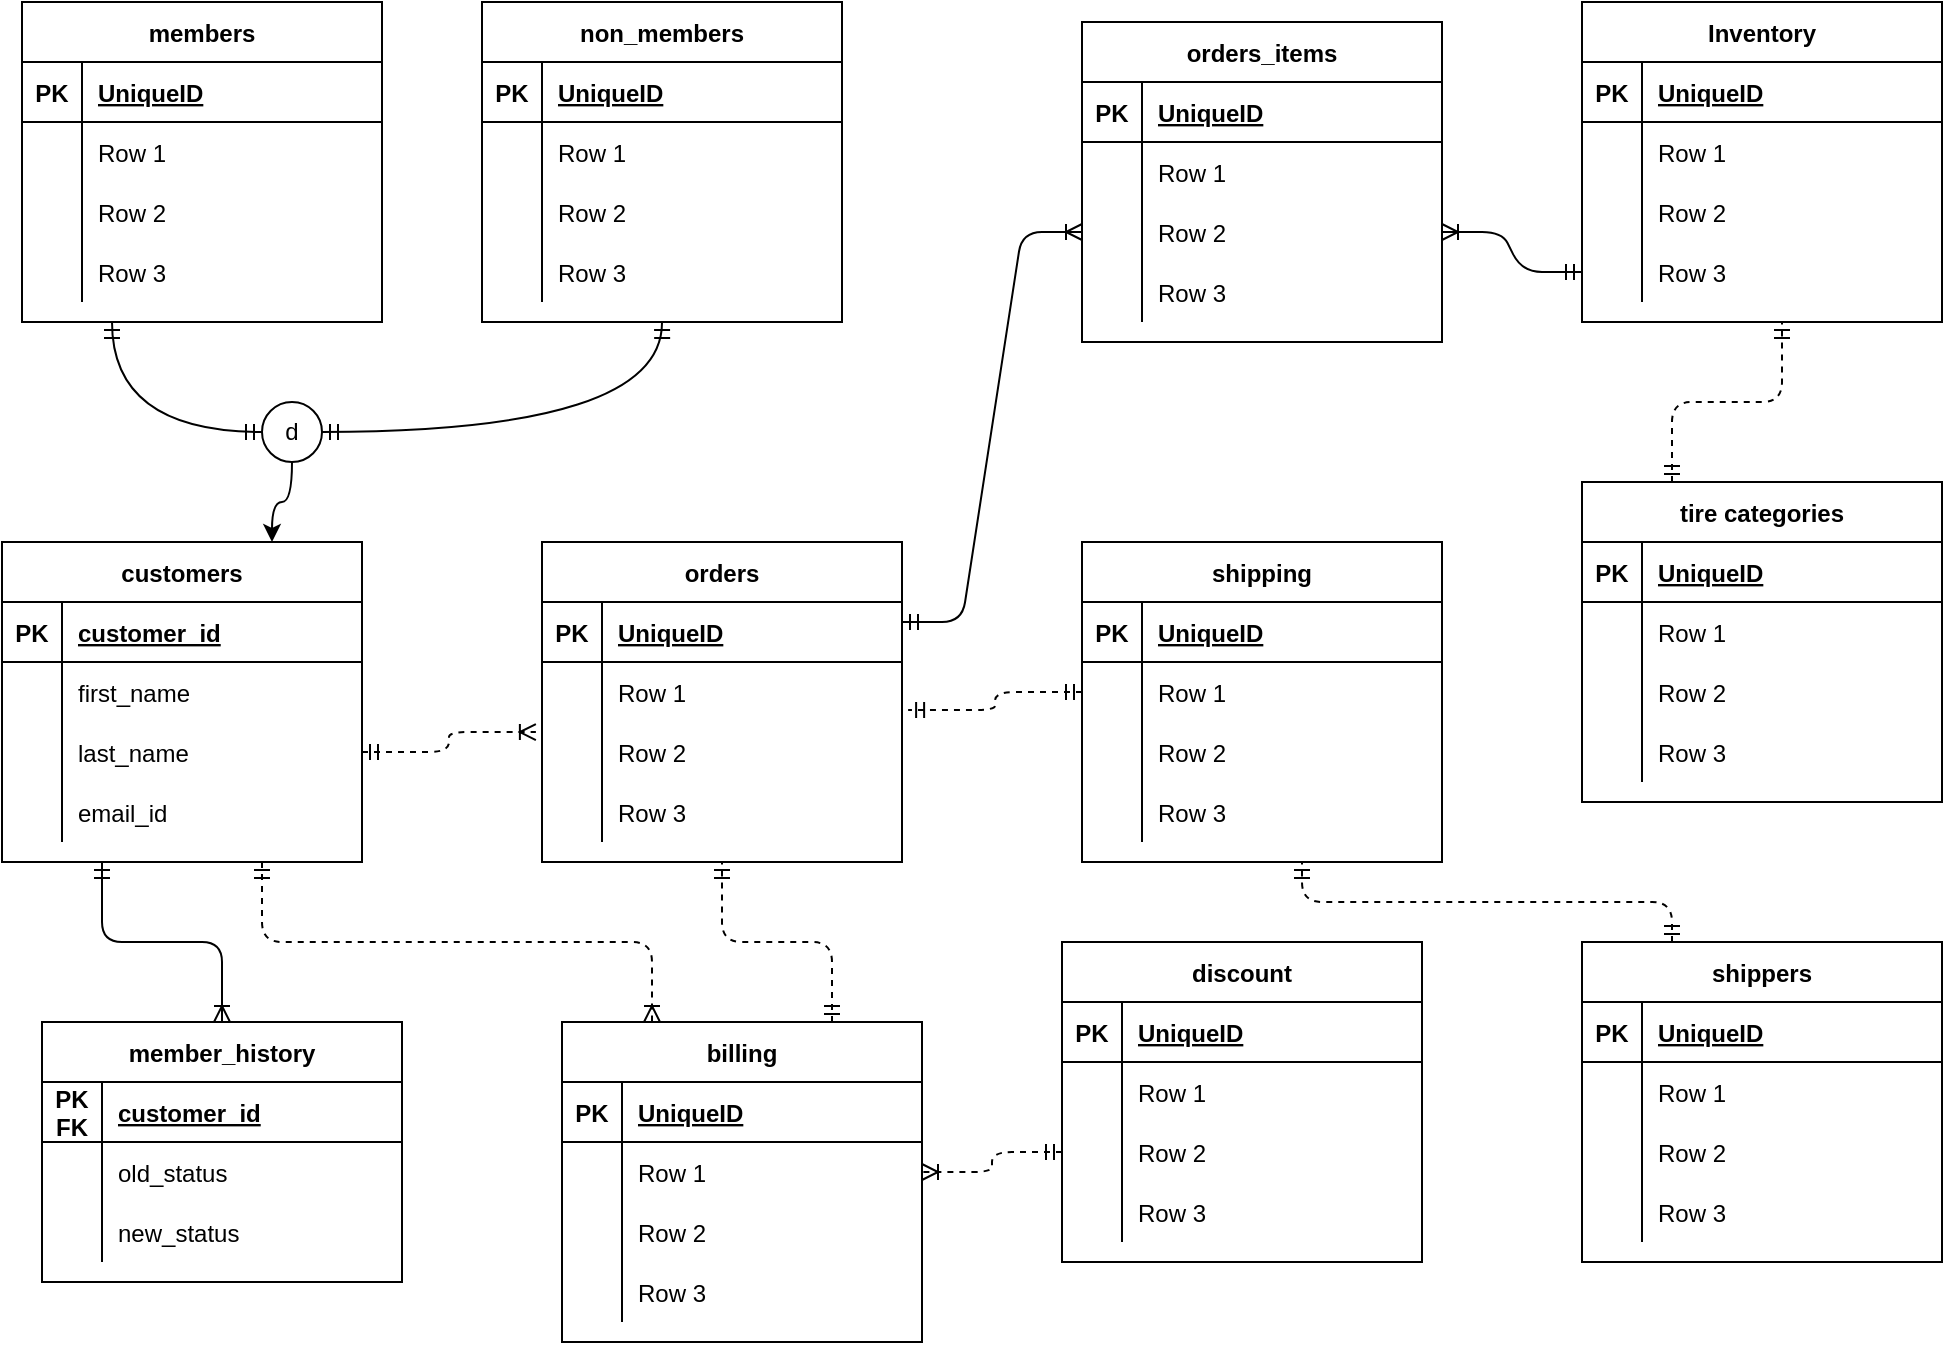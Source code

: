 <mxfile version="14.9.0" type="device"><diagram id="R2lEEEUBdFMjLlhIrx00" name="Page-1"><mxGraphModel dx="2276" dy="769" grid="1" gridSize="10" guides="1" tooltips="1" connect="1" arrows="1" fold="1" page="1" pageScale="1" pageWidth="850" pageHeight="1100" math="0" shadow="0" extFonts="Permanent Marker^https://fonts.googleapis.com/css?family=Permanent+Marker"><root><mxCell id="0"/><mxCell id="1" parent="0"/><mxCell id="iFNMPNQPwEg0frr8OWvY-1" value="customers" style="shape=table;startSize=30;container=1;collapsible=1;childLayout=tableLayout;fixedRows=1;rowLines=0;fontStyle=1;align=center;resizeLast=1;" parent="1" vertex="1"><mxGeometry x="-150" y="280" width="180" height="160" as="geometry"/></mxCell><mxCell id="iFNMPNQPwEg0frr8OWvY-2" value="" style="shape=partialRectangle;collapsible=0;dropTarget=0;pointerEvents=0;fillColor=none;top=0;left=0;bottom=1;right=0;points=[[0,0.5],[1,0.5]];portConstraint=eastwest;" parent="iFNMPNQPwEg0frr8OWvY-1" vertex="1"><mxGeometry y="30" width="180" height="30" as="geometry"/></mxCell><mxCell id="iFNMPNQPwEg0frr8OWvY-3" value="PK" style="shape=partialRectangle;connectable=0;fillColor=none;top=0;left=0;bottom=0;right=0;fontStyle=1;overflow=hidden;" parent="iFNMPNQPwEg0frr8OWvY-2" vertex="1"><mxGeometry width="30" height="30" as="geometry"/></mxCell><mxCell id="iFNMPNQPwEg0frr8OWvY-4" value="customer_id" style="shape=partialRectangle;connectable=0;fillColor=none;top=0;left=0;bottom=0;right=0;align=left;spacingLeft=6;fontStyle=5;overflow=hidden;" parent="iFNMPNQPwEg0frr8OWvY-2" vertex="1"><mxGeometry x="30" width="150" height="30" as="geometry"/></mxCell><mxCell id="iFNMPNQPwEg0frr8OWvY-5" value="" style="shape=partialRectangle;collapsible=0;dropTarget=0;pointerEvents=0;fillColor=none;top=0;left=0;bottom=0;right=0;points=[[0,0.5],[1,0.5]];portConstraint=eastwest;" parent="iFNMPNQPwEg0frr8OWvY-1" vertex="1"><mxGeometry y="60" width="180" height="30" as="geometry"/></mxCell><mxCell id="iFNMPNQPwEg0frr8OWvY-6" value="" style="shape=partialRectangle;connectable=0;fillColor=none;top=0;left=0;bottom=0;right=0;editable=1;overflow=hidden;" parent="iFNMPNQPwEg0frr8OWvY-5" vertex="1"><mxGeometry width="30" height="30" as="geometry"/></mxCell><mxCell id="iFNMPNQPwEg0frr8OWvY-7" value="first_name" style="shape=partialRectangle;connectable=0;fillColor=none;top=0;left=0;bottom=0;right=0;align=left;spacingLeft=6;overflow=hidden;" parent="iFNMPNQPwEg0frr8OWvY-5" vertex="1"><mxGeometry x="30" width="150" height="30" as="geometry"/></mxCell><mxCell id="iFNMPNQPwEg0frr8OWvY-8" value="" style="shape=partialRectangle;collapsible=0;dropTarget=0;pointerEvents=0;fillColor=none;top=0;left=0;bottom=0;right=0;points=[[0,0.5],[1,0.5]];portConstraint=eastwest;" parent="iFNMPNQPwEg0frr8OWvY-1" vertex="1"><mxGeometry y="90" width="180" height="30" as="geometry"/></mxCell><mxCell id="iFNMPNQPwEg0frr8OWvY-9" value="" style="shape=partialRectangle;connectable=0;fillColor=none;top=0;left=0;bottom=0;right=0;editable=1;overflow=hidden;" parent="iFNMPNQPwEg0frr8OWvY-8" vertex="1"><mxGeometry width="30" height="30" as="geometry"/></mxCell><mxCell id="iFNMPNQPwEg0frr8OWvY-10" value="last_name" style="shape=partialRectangle;connectable=0;fillColor=none;top=0;left=0;bottom=0;right=0;align=left;spacingLeft=6;overflow=hidden;" parent="iFNMPNQPwEg0frr8OWvY-8" vertex="1"><mxGeometry x="30" width="150" height="30" as="geometry"/></mxCell><mxCell id="iFNMPNQPwEg0frr8OWvY-11" value="" style="shape=partialRectangle;collapsible=0;dropTarget=0;pointerEvents=0;fillColor=none;top=0;left=0;bottom=0;right=0;points=[[0,0.5],[1,0.5]];portConstraint=eastwest;" parent="iFNMPNQPwEg0frr8OWvY-1" vertex="1"><mxGeometry y="120" width="180" height="30" as="geometry"/></mxCell><mxCell id="iFNMPNQPwEg0frr8OWvY-12" value="" style="shape=partialRectangle;connectable=0;fillColor=none;top=0;left=0;bottom=0;right=0;editable=1;overflow=hidden;" parent="iFNMPNQPwEg0frr8OWvY-11" vertex="1"><mxGeometry width="30" height="30" as="geometry"/></mxCell><mxCell id="iFNMPNQPwEg0frr8OWvY-13" value="email_id" style="shape=partialRectangle;connectable=0;fillColor=none;top=0;left=0;bottom=0;right=0;align=left;spacingLeft=6;overflow=hidden;" parent="iFNMPNQPwEg0frr8OWvY-11" vertex="1"><mxGeometry x="30" width="150" height="30" as="geometry"/></mxCell><mxCell id="iFNMPNQPwEg0frr8OWvY-14" value="orders" style="shape=table;startSize=30;container=1;collapsible=1;childLayout=tableLayout;fixedRows=1;rowLines=0;fontStyle=1;align=center;resizeLast=1;" parent="1" vertex="1"><mxGeometry x="120" y="280" width="180" height="160" as="geometry"/></mxCell><mxCell id="iFNMPNQPwEg0frr8OWvY-15" value="" style="shape=partialRectangle;collapsible=0;dropTarget=0;pointerEvents=0;fillColor=none;top=0;left=0;bottom=1;right=0;points=[[0,0.5],[1,0.5]];portConstraint=eastwest;" parent="iFNMPNQPwEg0frr8OWvY-14" vertex="1"><mxGeometry y="30" width="180" height="30" as="geometry"/></mxCell><mxCell id="iFNMPNQPwEg0frr8OWvY-16" value="PK" style="shape=partialRectangle;connectable=0;fillColor=none;top=0;left=0;bottom=0;right=0;fontStyle=1;overflow=hidden;" parent="iFNMPNQPwEg0frr8OWvY-15" vertex="1"><mxGeometry width="30" height="30" as="geometry"/></mxCell><mxCell id="iFNMPNQPwEg0frr8OWvY-17" value="UniqueID" style="shape=partialRectangle;connectable=0;fillColor=none;top=0;left=0;bottom=0;right=0;align=left;spacingLeft=6;fontStyle=5;overflow=hidden;" parent="iFNMPNQPwEg0frr8OWvY-15" vertex="1"><mxGeometry x="30" width="150" height="30" as="geometry"/></mxCell><mxCell id="iFNMPNQPwEg0frr8OWvY-18" value="" style="shape=partialRectangle;collapsible=0;dropTarget=0;pointerEvents=0;fillColor=none;top=0;left=0;bottom=0;right=0;points=[[0,0.5],[1,0.5]];portConstraint=eastwest;" parent="iFNMPNQPwEg0frr8OWvY-14" vertex="1"><mxGeometry y="60" width="180" height="30" as="geometry"/></mxCell><mxCell id="iFNMPNQPwEg0frr8OWvY-19" value="" style="shape=partialRectangle;connectable=0;fillColor=none;top=0;left=0;bottom=0;right=0;editable=1;overflow=hidden;" parent="iFNMPNQPwEg0frr8OWvY-18" vertex="1"><mxGeometry width="30" height="30" as="geometry"/></mxCell><mxCell id="iFNMPNQPwEg0frr8OWvY-20" value="Row 1" style="shape=partialRectangle;connectable=0;fillColor=none;top=0;left=0;bottom=0;right=0;align=left;spacingLeft=6;overflow=hidden;" parent="iFNMPNQPwEg0frr8OWvY-18" vertex="1"><mxGeometry x="30" width="150" height="30" as="geometry"/></mxCell><mxCell id="iFNMPNQPwEg0frr8OWvY-21" value="" style="shape=partialRectangle;collapsible=0;dropTarget=0;pointerEvents=0;fillColor=none;top=0;left=0;bottom=0;right=0;points=[[0,0.5],[1,0.5]];portConstraint=eastwest;" parent="iFNMPNQPwEg0frr8OWvY-14" vertex="1"><mxGeometry y="90" width="180" height="30" as="geometry"/></mxCell><mxCell id="iFNMPNQPwEg0frr8OWvY-22" value="" style="shape=partialRectangle;connectable=0;fillColor=none;top=0;left=0;bottom=0;right=0;editable=1;overflow=hidden;" parent="iFNMPNQPwEg0frr8OWvY-21" vertex="1"><mxGeometry width="30" height="30" as="geometry"/></mxCell><mxCell id="iFNMPNQPwEg0frr8OWvY-23" value="Row 2" style="shape=partialRectangle;connectable=0;fillColor=none;top=0;left=0;bottom=0;right=0;align=left;spacingLeft=6;overflow=hidden;" parent="iFNMPNQPwEg0frr8OWvY-21" vertex="1"><mxGeometry x="30" width="150" height="30" as="geometry"/></mxCell><mxCell id="iFNMPNQPwEg0frr8OWvY-24" value="" style="shape=partialRectangle;collapsible=0;dropTarget=0;pointerEvents=0;fillColor=none;top=0;left=0;bottom=0;right=0;points=[[0,0.5],[1,0.5]];portConstraint=eastwest;" parent="iFNMPNQPwEg0frr8OWvY-14" vertex="1"><mxGeometry y="120" width="180" height="30" as="geometry"/></mxCell><mxCell id="iFNMPNQPwEg0frr8OWvY-25" value="" style="shape=partialRectangle;connectable=0;fillColor=none;top=0;left=0;bottom=0;right=0;editable=1;overflow=hidden;" parent="iFNMPNQPwEg0frr8OWvY-24" vertex="1"><mxGeometry width="30" height="30" as="geometry"/></mxCell><mxCell id="iFNMPNQPwEg0frr8OWvY-26" value="Row 3" style="shape=partialRectangle;connectable=0;fillColor=none;top=0;left=0;bottom=0;right=0;align=left;spacingLeft=6;overflow=hidden;" parent="iFNMPNQPwEg0frr8OWvY-24" vertex="1"><mxGeometry x="30" width="150" height="30" as="geometry"/></mxCell><mxCell id="iFNMPNQPwEg0frr8OWvY-27" value="orders_items" style="shape=table;startSize=30;container=1;collapsible=1;childLayout=tableLayout;fixedRows=1;rowLines=0;fontStyle=1;align=center;resizeLast=1;" parent="1" vertex="1"><mxGeometry x="390" y="20" width="180" height="160" as="geometry"/></mxCell><mxCell id="iFNMPNQPwEg0frr8OWvY-28" value="" style="shape=partialRectangle;collapsible=0;dropTarget=0;pointerEvents=0;fillColor=none;top=0;left=0;bottom=1;right=0;points=[[0,0.5],[1,0.5]];portConstraint=eastwest;" parent="iFNMPNQPwEg0frr8OWvY-27" vertex="1"><mxGeometry y="30" width="180" height="30" as="geometry"/></mxCell><mxCell id="iFNMPNQPwEg0frr8OWvY-29" value="PK" style="shape=partialRectangle;connectable=0;fillColor=none;top=0;left=0;bottom=0;right=0;fontStyle=1;overflow=hidden;" parent="iFNMPNQPwEg0frr8OWvY-28" vertex="1"><mxGeometry width="30" height="30" as="geometry"/></mxCell><mxCell id="iFNMPNQPwEg0frr8OWvY-30" value="UniqueID" style="shape=partialRectangle;connectable=0;fillColor=none;top=0;left=0;bottom=0;right=0;align=left;spacingLeft=6;fontStyle=5;overflow=hidden;" parent="iFNMPNQPwEg0frr8OWvY-28" vertex="1"><mxGeometry x="30" width="150" height="30" as="geometry"/></mxCell><mxCell id="iFNMPNQPwEg0frr8OWvY-31" value="" style="shape=partialRectangle;collapsible=0;dropTarget=0;pointerEvents=0;fillColor=none;top=0;left=0;bottom=0;right=0;points=[[0,0.5],[1,0.5]];portConstraint=eastwest;" parent="iFNMPNQPwEg0frr8OWvY-27" vertex="1"><mxGeometry y="60" width="180" height="30" as="geometry"/></mxCell><mxCell id="iFNMPNQPwEg0frr8OWvY-32" value="" style="shape=partialRectangle;connectable=0;fillColor=none;top=0;left=0;bottom=0;right=0;editable=1;overflow=hidden;" parent="iFNMPNQPwEg0frr8OWvY-31" vertex="1"><mxGeometry width="30" height="30" as="geometry"/></mxCell><mxCell id="iFNMPNQPwEg0frr8OWvY-33" value="Row 1" style="shape=partialRectangle;connectable=0;fillColor=none;top=0;left=0;bottom=0;right=0;align=left;spacingLeft=6;overflow=hidden;" parent="iFNMPNQPwEg0frr8OWvY-31" vertex="1"><mxGeometry x="30" width="150" height="30" as="geometry"/></mxCell><mxCell id="iFNMPNQPwEg0frr8OWvY-34" value="" style="shape=partialRectangle;collapsible=0;dropTarget=0;pointerEvents=0;fillColor=none;top=0;left=0;bottom=0;right=0;points=[[0,0.5],[1,0.5]];portConstraint=eastwest;" parent="iFNMPNQPwEg0frr8OWvY-27" vertex="1"><mxGeometry y="90" width="180" height="30" as="geometry"/></mxCell><mxCell id="iFNMPNQPwEg0frr8OWvY-35" value="" style="shape=partialRectangle;connectable=0;fillColor=none;top=0;left=0;bottom=0;right=0;editable=1;overflow=hidden;" parent="iFNMPNQPwEg0frr8OWvY-34" vertex="1"><mxGeometry width="30" height="30" as="geometry"/></mxCell><mxCell id="iFNMPNQPwEg0frr8OWvY-36" value="Row 2" style="shape=partialRectangle;connectable=0;fillColor=none;top=0;left=0;bottom=0;right=0;align=left;spacingLeft=6;overflow=hidden;" parent="iFNMPNQPwEg0frr8OWvY-34" vertex="1"><mxGeometry x="30" width="150" height="30" as="geometry"/></mxCell><mxCell id="iFNMPNQPwEg0frr8OWvY-37" value="" style="shape=partialRectangle;collapsible=0;dropTarget=0;pointerEvents=0;fillColor=none;top=0;left=0;bottom=0;right=0;points=[[0,0.5],[1,0.5]];portConstraint=eastwest;" parent="iFNMPNQPwEg0frr8OWvY-27" vertex="1"><mxGeometry y="120" width="180" height="30" as="geometry"/></mxCell><mxCell id="iFNMPNQPwEg0frr8OWvY-38" value="" style="shape=partialRectangle;connectable=0;fillColor=none;top=0;left=0;bottom=0;right=0;editable=1;overflow=hidden;" parent="iFNMPNQPwEg0frr8OWvY-37" vertex="1"><mxGeometry width="30" height="30" as="geometry"/></mxCell><mxCell id="iFNMPNQPwEg0frr8OWvY-39" value="Row 3" style="shape=partialRectangle;connectable=0;fillColor=none;top=0;left=0;bottom=0;right=0;align=left;spacingLeft=6;overflow=hidden;" parent="iFNMPNQPwEg0frr8OWvY-37" vertex="1"><mxGeometry x="30" width="150" height="30" as="geometry"/></mxCell><mxCell id="iFNMPNQPwEg0frr8OWvY-40" value="members" style="shape=table;startSize=30;container=1;collapsible=1;childLayout=tableLayout;fixedRows=1;rowLines=0;fontStyle=1;align=center;resizeLast=1;" parent="1" vertex="1"><mxGeometry x="-140" y="10" width="180" height="160" as="geometry"/></mxCell><mxCell id="iFNMPNQPwEg0frr8OWvY-41" value="" style="shape=partialRectangle;collapsible=0;dropTarget=0;pointerEvents=0;fillColor=none;top=0;left=0;bottom=1;right=0;points=[[0,0.5],[1,0.5]];portConstraint=eastwest;" parent="iFNMPNQPwEg0frr8OWvY-40" vertex="1"><mxGeometry y="30" width="180" height="30" as="geometry"/></mxCell><mxCell id="iFNMPNQPwEg0frr8OWvY-42" value="PK" style="shape=partialRectangle;connectable=0;fillColor=none;top=0;left=0;bottom=0;right=0;fontStyle=1;overflow=hidden;" parent="iFNMPNQPwEg0frr8OWvY-41" vertex="1"><mxGeometry width="30" height="30" as="geometry"/></mxCell><mxCell id="iFNMPNQPwEg0frr8OWvY-43" value="UniqueID" style="shape=partialRectangle;connectable=0;fillColor=none;top=0;left=0;bottom=0;right=0;align=left;spacingLeft=6;fontStyle=5;overflow=hidden;" parent="iFNMPNQPwEg0frr8OWvY-41" vertex="1"><mxGeometry x="30" width="150" height="30" as="geometry"/></mxCell><mxCell id="iFNMPNQPwEg0frr8OWvY-44" value="" style="shape=partialRectangle;collapsible=0;dropTarget=0;pointerEvents=0;fillColor=none;top=0;left=0;bottom=0;right=0;points=[[0,0.5],[1,0.5]];portConstraint=eastwest;" parent="iFNMPNQPwEg0frr8OWvY-40" vertex="1"><mxGeometry y="60" width="180" height="30" as="geometry"/></mxCell><mxCell id="iFNMPNQPwEg0frr8OWvY-45" value="" style="shape=partialRectangle;connectable=0;fillColor=none;top=0;left=0;bottom=0;right=0;editable=1;overflow=hidden;" parent="iFNMPNQPwEg0frr8OWvY-44" vertex="1"><mxGeometry width="30" height="30" as="geometry"/></mxCell><mxCell id="iFNMPNQPwEg0frr8OWvY-46" value="Row 1" style="shape=partialRectangle;connectable=0;fillColor=none;top=0;left=0;bottom=0;right=0;align=left;spacingLeft=6;overflow=hidden;" parent="iFNMPNQPwEg0frr8OWvY-44" vertex="1"><mxGeometry x="30" width="150" height="30" as="geometry"/></mxCell><mxCell id="iFNMPNQPwEg0frr8OWvY-47" value="" style="shape=partialRectangle;collapsible=0;dropTarget=0;pointerEvents=0;fillColor=none;top=0;left=0;bottom=0;right=0;points=[[0,0.5],[1,0.5]];portConstraint=eastwest;" parent="iFNMPNQPwEg0frr8OWvY-40" vertex="1"><mxGeometry y="90" width="180" height="30" as="geometry"/></mxCell><mxCell id="iFNMPNQPwEg0frr8OWvY-48" value="" style="shape=partialRectangle;connectable=0;fillColor=none;top=0;left=0;bottom=0;right=0;editable=1;overflow=hidden;" parent="iFNMPNQPwEg0frr8OWvY-47" vertex="1"><mxGeometry width="30" height="30" as="geometry"/></mxCell><mxCell id="iFNMPNQPwEg0frr8OWvY-49" value="Row 2" style="shape=partialRectangle;connectable=0;fillColor=none;top=0;left=0;bottom=0;right=0;align=left;spacingLeft=6;overflow=hidden;" parent="iFNMPNQPwEg0frr8OWvY-47" vertex="1"><mxGeometry x="30" width="150" height="30" as="geometry"/></mxCell><mxCell id="iFNMPNQPwEg0frr8OWvY-50" value="" style="shape=partialRectangle;collapsible=0;dropTarget=0;pointerEvents=0;fillColor=none;top=0;left=0;bottom=0;right=0;points=[[0,0.5],[1,0.5]];portConstraint=eastwest;" parent="iFNMPNQPwEg0frr8OWvY-40" vertex="1"><mxGeometry y="120" width="180" height="30" as="geometry"/></mxCell><mxCell id="iFNMPNQPwEg0frr8OWvY-51" value="" style="shape=partialRectangle;connectable=0;fillColor=none;top=0;left=0;bottom=0;right=0;editable=1;overflow=hidden;" parent="iFNMPNQPwEg0frr8OWvY-50" vertex="1"><mxGeometry width="30" height="30" as="geometry"/></mxCell><mxCell id="iFNMPNQPwEg0frr8OWvY-52" value="Row 3" style="shape=partialRectangle;connectable=0;fillColor=none;top=0;left=0;bottom=0;right=0;align=left;spacingLeft=6;overflow=hidden;" parent="iFNMPNQPwEg0frr8OWvY-50" vertex="1"><mxGeometry x="30" width="150" height="30" as="geometry"/></mxCell><mxCell id="iFNMPNQPwEg0frr8OWvY-53" value="non_members" style="shape=table;startSize=30;container=1;collapsible=1;childLayout=tableLayout;fixedRows=1;rowLines=0;fontStyle=1;align=center;resizeLast=1;" parent="1" vertex="1"><mxGeometry x="90" y="10" width="180" height="160" as="geometry"/></mxCell><mxCell id="iFNMPNQPwEg0frr8OWvY-54" value="" style="shape=partialRectangle;collapsible=0;dropTarget=0;pointerEvents=0;fillColor=none;top=0;left=0;bottom=1;right=0;points=[[0,0.5],[1,0.5]];portConstraint=eastwest;" parent="iFNMPNQPwEg0frr8OWvY-53" vertex="1"><mxGeometry y="30" width="180" height="30" as="geometry"/></mxCell><mxCell id="iFNMPNQPwEg0frr8OWvY-55" value="PK" style="shape=partialRectangle;connectable=0;fillColor=none;top=0;left=0;bottom=0;right=0;fontStyle=1;overflow=hidden;" parent="iFNMPNQPwEg0frr8OWvY-54" vertex="1"><mxGeometry width="30" height="30" as="geometry"/></mxCell><mxCell id="iFNMPNQPwEg0frr8OWvY-56" value="UniqueID" style="shape=partialRectangle;connectable=0;fillColor=none;top=0;left=0;bottom=0;right=0;align=left;spacingLeft=6;fontStyle=5;overflow=hidden;" parent="iFNMPNQPwEg0frr8OWvY-54" vertex="1"><mxGeometry x="30" width="150" height="30" as="geometry"/></mxCell><mxCell id="iFNMPNQPwEg0frr8OWvY-57" value="" style="shape=partialRectangle;collapsible=0;dropTarget=0;pointerEvents=0;fillColor=none;top=0;left=0;bottom=0;right=0;points=[[0,0.5],[1,0.5]];portConstraint=eastwest;" parent="iFNMPNQPwEg0frr8OWvY-53" vertex="1"><mxGeometry y="60" width="180" height="30" as="geometry"/></mxCell><mxCell id="iFNMPNQPwEg0frr8OWvY-58" value="" style="shape=partialRectangle;connectable=0;fillColor=none;top=0;left=0;bottom=0;right=0;editable=1;overflow=hidden;" parent="iFNMPNQPwEg0frr8OWvY-57" vertex="1"><mxGeometry width="30" height="30" as="geometry"/></mxCell><mxCell id="iFNMPNQPwEg0frr8OWvY-59" value="Row 1" style="shape=partialRectangle;connectable=0;fillColor=none;top=0;left=0;bottom=0;right=0;align=left;spacingLeft=6;overflow=hidden;" parent="iFNMPNQPwEg0frr8OWvY-57" vertex="1"><mxGeometry x="30" width="150" height="30" as="geometry"/></mxCell><mxCell id="iFNMPNQPwEg0frr8OWvY-60" value="" style="shape=partialRectangle;collapsible=0;dropTarget=0;pointerEvents=0;fillColor=none;top=0;left=0;bottom=0;right=0;points=[[0,0.5],[1,0.5]];portConstraint=eastwest;" parent="iFNMPNQPwEg0frr8OWvY-53" vertex="1"><mxGeometry y="90" width="180" height="30" as="geometry"/></mxCell><mxCell id="iFNMPNQPwEg0frr8OWvY-61" value="" style="shape=partialRectangle;connectable=0;fillColor=none;top=0;left=0;bottom=0;right=0;editable=1;overflow=hidden;" parent="iFNMPNQPwEg0frr8OWvY-60" vertex="1"><mxGeometry width="30" height="30" as="geometry"/></mxCell><mxCell id="iFNMPNQPwEg0frr8OWvY-62" value="Row 2" style="shape=partialRectangle;connectable=0;fillColor=none;top=0;left=0;bottom=0;right=0;align=left;spacingLeft=6;overflow=hidden;" parent="iFNMPNQPwEg0frr8OWvY-60" vertex="1"><mxGeometry x="30" width="150" height="30" as="geometry"/></mxCell><mxCell id="iFNMPNQPwEg0frr8OWvY-63" value="" style="shape=partialRectangle;collapsible=0;dropTarget=0;pointerEvents=0;fillColor=none;top=0;left=0;bottom=0;right=0;points=[[0,0.5],[1,0.5]];portConstraint=eastwest;" parent="iFNMPNQPwEg0frr8OWvY-53" vertex="1"><mxGeometry y="120" width="180" height="30" as="geometry"/></mxCell><mxCell id="iFNMPNQPwEg0frr8OWvY-64" value="" style="shape=partialRectangle;connectable=0;fillColor=none;top=0;left=0;bottom=0;right=0;editable=1;overflow=hidden;" parent="iFNMPNQPwEg0frr8OWvY-63" vertex="1"><mxGeometry width="30" height="30" as="geometry"/></mxCell><mxCell id="iFNMPNQPwEg0frr8OWvY-65" value="Row 3" style="shape=partialRectangle;connectable=0;fillColor=none;top=0;left=0;bottom=0;right=0;align=left;spacingLeft=6;overflow=hidden;" parent="iFNMPNQPwEg0frr8OWvY-63" vertex="1"><mxGeometry x="30" width="150" height="30" as="geometry"/></mxCell><mxCell id="iFNMPNQPwEg0frr8OWvY-66" value="Inventory" style="shape=table;startSize=30;container=1;collapsible=1;childLayout=tableLayout;fixedRows=1;rowLines=0;fontStyle=1;align=center;resizeLast=1;" parent="1" vertex="1"><mxGeometry x="640" y="10" width="180" height="160" as="geometry"/></mxCell><mxCell id="iFNMPNQPwEg0frr8OWvY-67" value="" style="shape=partialRectangle;collapsible=0;dropTarget=0;pointerEvents=0;fillColor=none;top=0;left=0;bottom=1;right=0;points=[[0,0.5],[1,0.5]];portConstraint=eastwest;" parent="iFNMPNQPwEg0frr8OWvY-66" vertex="1"><mxGeometry y="30" width="180" height="30" as="geometry"/></mxCell><mxCell id="iFNMPNQPwEg0frr8OWvY-68" value="PK" style="shape=partialRectangle;connectable=0;fillColor=none;top=0;left=0;bottom=0;right=0;fontStyle=1;overflow=hidden;" parent="iFNMPNQPwEg0frr8OWvY-67" vertex="1"><mxGeometry width="30" height="30" as="geometry"/></mxCell><mxCell id="iFNMPNQPwEg0frr8OWvY-69" value="UniqueID" style="shape=partialRectangle;connectable=0;fillColor=none;top=0;left=0;bottom=0;right=0;align=left;spacingLeft=6;fontStyle=5;overflow=hidden;" parent="iFNMPNQPwEg0frr8OWvY-67" vertex="1"><mxGeometry x="30" width="150" height="30" as="geometry"/></mxCell><mxCell id="iFNMPNQPwEg0frr8OWvY-70" value="" style="shape=partialRectangle;collapsible=0;dropTarget=0;pointerEvents=0;fillColor=none;top=0;left=0;bottom=0;right=0;points=[[0,0.5],[1,0.5]];portConstraint=eastwest;" parent="iFNMPNQPwEg0frr8OWvY-66" vertex="1"><mxGeometry y="60" width="180" height="30" as="geometry"/></mxCell><mxCell id="iFNMPNQPwEg0frr8OWvY-71" value="" style="shape=partialRectangle;connectable=0;fillColor=none;top=0;left=0;bottom=0;right=0;editable=1;overflow=hidden;" parent="iFNMPNQPwEg0frr8OWvY-70" vertex="1"><mxGeometry width="30" height="30" as="geometry"/></mxCell><mxCell id="iFNMPNQPwEg0frr8OWvY-72" value="Row 1" style="shape=partialRectangle;connectable=0;fillColor=none;top=0;left=0;bottom=0;right=0;align=left;spacingLeft=6;overflow=hidden;" parent="iFNMPNQPwEg0frr8OWvY-70" vertex="1"><mxGeometry x="30" width="150" height="30" as="geometry"/></mxCell><mxCell id="iFNMPNQPwEg0frr8OWvY-73" value="" style="shape=partialRectangle;collapsible=0;dropTarget=0;pointerEvents=0;fillColor=none;top=0;left=0;bottom=0;right=0;points=[[0,0.5],[1,0.5]];portConstraint=eastwest;" parent="iFNMPNQPwEg0frr8OWvY-66" vertex="1"><mxGeometry y="90" width="180" height="30" as="geometry"/></mxCell><mxCell id="iFNMPNQPwEg0frr8OWvY-74" value="" style="shape=partialRectangle;connectable=0;fillColor=none;top=0;left=0;bottom=0;right=0;editable=1;overflow=hidden;" parent="iFNMPNQPwEg0frr8OWvY-73" vertex="1"><mxGeometry width="30" height="30" as="geometry"/></mxCell><mxCell id="iFNMPNQPwEg0frr8OWvY-75" value="Row 2" style="shape=partialRectangle;connectable=0;fillColor=none;top=0;left=0;bottom=0;right=0;align=left;spacingLeft=6;overflow=hidden;" parent="iFNMPNQPwEg0frr8OWvY-73" vertex="1"><mxGeometry x="30" width="150" height="30" as="geometry"/></mxCell><mxCell id="iFNMPNQPwEg0frr8OWvY-76" value="" style="shape=partialRectangle;collapsible=0;dropTarget=0;pointerEvents=0;fillColor=none;top=0;left=0;bottom=0;right=0;points=[[0,0.5],[1,0.5]];portConstraint=eastwest;" parent="iFNMPNQPwEg0frr8OWvY-66" vertex="1"><mxGeometry y="120" width="180" height="30" as="geometry"/></mxCell><mxCell id="iFNMPNQPwEg0frr8OWvY-77" value="" style="shape=partialRectangle;connectable=0;fillColor=none;top=0;left=0;bottom=0;right=0;editable=1;overflow=hidden;" parent="iFNMPNQPwEg0frr8OWvY-76" vertex="1"><mxGeometry width="30" height="30" as="geometry"/></mxCell><mxCell id="iFNMPNQPwEg0frr8OWvY-78" value="Row 3" style="shape=partialRectangle;connectable=0;fillColor=none;top=0;left=0;bottom=0;right=0;align=left;spacingLeft=6;overflow=hidden;" parent="iFNMPNQPwEg0frr8OWvY-76" vertex="1"><mxGeometry x="30" width="150" height="30" as="geometry"/></mxCell><mxCell id="iFNMPNQPwEg0frr8OWvY-79" value="tire categories" style="shape=table;startSize=30;container=1;collapsible=1;childLayout=tableLayout;fixedRows=1;rowLines=0;fontStyle=1;align=center;resizeLast=1;" parent="1" vertex="1"><mxGeometry x="640" y="250" width="180" height="160" as="geometry"/></mxCell><mxCell id="iFNMPNQPwEg0frr8OWvY-80" value="" style="shape=partialRectangle;collapsible=0;dropTarget=0;pointerEvents=0;fillColor=none;top=0;left=0;bottom=1;right=0;points=[[0,0.5],[1,0.5]];portConstraint=eastwest;" parent="iFNMPNQPwEg0frr8OWvY-79" vertex="1"><mxGeometry y="30" width="180" height="30" as="geometry"/></mxCell><mxCell id="iFNMPNQPwEg0frr8OWvY-81" value="PK" style="shape=partialRectangle;connectable=0;fillColor=none;top=0;left=0;bottom=0;right=0;fontStyle=1;overflow=hidden;" parent="iFNMPNQPwEg0frr8OWvY-80" vertex="1"><mxGeometry width="30" height="30" as="geometry"/></mxCell><mxCell id="iFNMPNQPwEg0frr8OWvY-82" value="UniqueID" style="shape=partialRectangle;connectable=0;fillColor=none;top=0;left=0;bottom=0;right=0;align=left;spacingLeft=6;fontStyle=5;overflow=hidden;" parent="iFNMPNQPwEg0frr8OWvY-80" vertex="1"><mxGeometry x="30" width="150" height="30" as="geometry"/></mxCell><mxCell id="iFNMPNQPwEg0frr8OWvY-83" value="" style="shape=partialRectangle;collapsible=0;dropTarget=0;pointerEvents=0;fillColor=none;top=0;left=0;bottom=0;right=0;points=[[0,0.5],[1,0.5]];portConstraint=eastwest;" parent="iFNMPNQPwEg0frr8OWvY-79" vertex="1"><mxGeometry y="60" width="180" height="30" as="geometry"/></mxCell><mxCell id="iFNMPNQPwEg0frr8OWvY-84" value="" style="shape=partialRectangle;connectable=0;fillColor=none;top=0;left=0;bottom=0;right=0;editable=1;overflow=hidden;" parent="iFNMPNQPwEg0frr8OWvY-83" vertex="1"><mxGeometry width="30" height="30" as="geometry"/></mxCell><mxCell id="iFNMPNQPwEg0frr8OWvY-85" value="Row 1" style="shape=partialRectangle;connectable=0;fillColor=none;top=0;left=0;bottom=0;right=0;align=left;spacingLeft=6;overflow=hidden;" parent="iFNMPNQPwEg0frr8OWvY-83" vertex="1"><mxGeometry x="30" width="150" height="30" as="geometry"/></mxCell><mxCell id="iFNMPNQPwEg0frr8OWvY-86" value="" style="shape=partialRectangle;collapsible=0;dropTarget=0;pointerEvents=0;fillColor=none;top=0;left=0;bottom=0;right=0;points=[[0,0.5],[1,0.5]];portConstraint=eastwest;" parent="iFNMPNQPwEg0frr8OWvY-79" vertex="1"><mxGeometry y="90" width="180" height="30" as="geometry"/></mxCell><mxCell id="iFNMPNQPwEg0frr8OWvY-87" value="" style="shape=partialRectangle;connectable=0;fillColor=none;top=0;left=0;bottom=0;right=0;editable=1;overflow=hidden;" parent="iFNMPNQPwEg0frr8OWvY-86" vertex="1"><mxGeometry width="30" height="30" as="geometry"/></mxCell><mxCell id="iFNMPNQPwEg0frr8OWvY-88" value="Row 2" style="shape=partialRectangle;connectable=0;fillColor=none;top=0;left=0;bottom=0;right=0;align=left;spacingLeft=6;overflow=hidden;" parent="iFNMPNQPwEg0frr8OWvY-86" vertex="1"><mxGeometry x="30" width="150" height="30" as="geometry"/></mxCell><mxCell id="iFNMPNQPwEg0frr8OWvY-89" value="" style="shape=partialRectangle;collapsible=0;dropTarget=0;pointerEvents=0;fillColor=none;top=0;left=0;bottom=0;right=0;points=[[0,0.5],[1,0.5]];portConstraint=eastwest;" parent="iFNMPNQPwEg0frr8OWvY-79" vertex="1"><mxGeometry y="120" width="180" height="30" as="geometry"/></mxCell><mxCell id="iFNMPNQPwEg0frr8OWvY-90" value="" style="shape=partialRectangle;connectable=0;fillColor=none;top=0;left=0;bottom=0;right=0;editable=1;overflow=hidden;" parent="iFNMPNQPwEg0frr8OWvY-89" vertex="1"><mxGeometry width="30" height="30" as="geometry"/></mxCell><mxCell id="iFNMPNQPwEg0frr8OWvY-91" value="Row 3" style="shape=partialRectangle;connectable=0;fillColor=none;top=0;left=0;bottom=0;right=0;align=left;spacingLeft=6;overflow=hidden;" parent="iFNMPNQPwEg0frr8OWvY-89" vertex="1"><mxGeometry x="30" width="150" height="30" as="geometry"/></mxCell><mxCell id="iFNMPNQPwEg0frr8OWvY-92" value="discount" style="shape=table;startSize=30;container=1;collapsible=1;childLayout=tableLayout;fixedRows=1;rowLines=0;fontStyle=1;align=center;resizeLast=1;" parent="1" vertex="1"><mxGeometry x="380" y="480" width="180" height="160" as="geometry"/></mxCell><mxCell id="iFNMPNQPwEg0frr8OWvY-93" value="" style="shape=partialRectangle;collapsible=0;dropTarget=0;pointerEvents=0;fillColor=none;top=0;left=0;bottom=1;right=0;points=[[0,0.5],[1,0.5]];portConstraint=eastwest;" parent="iFNMPNQPwEg0frr8OWvY-92" vertex="1"><mxGeometry y="30" width="180" height="30" as="geometry"/></mxCell><mxCell id="iFNMPNQPwEg0frr8OWvY-94" value="PK" style="shape=partialRectangle;connectable=0;fillColor=none;top=0;left=0;bottom=0;right=0;fontStyle=1;overflow=hidden;" parent="iFNMPNQPwEg0frr8OWvY-93" vertex="1"><mxGeometry width="30" height="30" as="geometry"/></mxCell><mxCell id="iFNMPNQPwEg0frr8OWvY-95" value="UniqueID" style="shape=partialRectangle;connectable=0;fillColor=none;top=0;left=0;bottom=0;right=0;align=left;spacingLeft=6;fontStyle=5;overflow=hidden;" parent="iFNMPNQPwEg0frr8OWvY-93" vertex="1"><mxGeometry x="30" width="150" height="30" as="geometry"/></mxCell><mxCell id="iFNMPNQPwEg0frr8OWvY-96" value="" style="shape=partialRectangle;collapsible=0;dropTarget=0;pointerEvents=0;fillColor=none;top=0;left=0;bottom=0;right=0;points=[[0,0.5],[1,0.5]];portConstraint=eastwest;" parent="iFNMPNQPwEg0frr8OWvY-92" vertex="1"><mxGeometry y="60" width="180" height="30" as="geometry"/></mxCell><mxCell id="iFNMPNQPwEg0frr8OWvY-97" value="" style="shape=partialRectangle;connectable=0;fillColor=none;top=0;left=0;bottom=0;right=0;editable=1;overflow=hidden;" parent="iFNMPNQPwEg0frr8OWvY-96" vertex="1"><mxGeometry width="30" height="30" as="geometry"/></mxCell><mxCell id="iFNMPNQPwEg0frr8OWvY-98" value="Row 1" style="shape=partialRectangle;connectable=0;fillColor=none;top=0;left=0;bottom=0;right=0;align=left;spacingLeft=6;overflow=hidden;" parent="iFNMPNQPwEg0frr8OWvY-96" vertex="1"><mxGeometry x="30" width="150" height="30" as="geometry"/></mxCell><mxCell id="iFNMPNQPwEg0frr8OWvY-99" value="" style="shape=partialRectangle;collapsible=0;dropTarget=0;pointerEvents=0;fillColor=none;top=0;left=0;bottom=0;right=0;points=[[0,0.5],[1,0.5]];portConstraint=eastwest;" parent="iFNMPNQPwEg0frr8OWvY-92" vertex="1"><mxGeometry y="90" width="180" height="30" as="geometry"/></mxCell><mxCell id="iFNMPNQPwEg0frr8OWvY-100" value="" style="shape=partialRectangle;connectable=0;fillColor=none;top=0;left=0;bottom=0;right=0;editable=1;overflow=hidden;" parent="iFNMPNQPwEg0frr8OWvY-99" vertex="1"><mxGeometry width="30" height="30" as="geometry"/></mxCell><mxCell id="iFNMPNQPwEg0frr8OWvY-101" value="Row 2" style="shape=partialRectangle;connectable=0;fillColor=none;top=0;left=0;bottom=0;right=0;align=left;spacingLeft=6;overflow=hidden;" parent="iFNMPNQPwEg0frr8OWvY-99" vertex="1"><mxGeometry x="30" width="150" height="30" as="geometry"/></mxCell><mxCell id="iFNMPNQPwEg0frr8OWvY-102" value="" style="shape=partialRectangle;collapsible=0;dropTarget=0;pointerEvents=0;fillColor=none;top=0;left=0;bottom=0;right=0;points=[[0,0.5],[1,0.5]];portConstraint=eastwest;" parent="iFNMPNQPwEg0frr8OWvY-92" vertex="1"><mxGeometry y="120" width="180" height="30" as="geometry"/></mxCell><mxCell id="iFNMPNQPwEg0frr8OWvY-103" value="" style="shape=partialRectangle;connectable=0;fillColor=none;top=0;left=0;bottom=0;right=0;editable=1;overflow=hidden;" parent="iFNMPNQPwEg0frr8OWvY-102" vertex="1"><mxGeometry width="30" height="30" as="geometry"/></mxCell><mxCell id="iFNMPNQPwEg0frr8OWvY-104" value="Row 3" style="shape=partialRectangle;connectable=0;fillColor=none;top=0;left=0;bottom=0;right=0;align=left;spacingLeft=6;overflow=hidden;" parent="iFNMPNQPwEg0frr8OWvY-102" vertex="1"><mxGeometry x="30" width="150" height="30" as="geometry"/></mxCell><mxCell id="iFNMPNQPwEg0frr8OWvY-105" value="billing" style="shape=table;startSize=30;container=1;collapsible=1;childLayout=tableLayout;fixedRows=1;rowLines=0;fontStyle=1;align=center;resizeLast=1;" parent="1" vertex="1"><mxGeometry x="130" y="520" width="180" height="160" as="geometry"/></mxCell><mxCell id="iFNMPNQPwEg0frr8OWvY-106" value="" style="shape=partialRectangle;collapsible=0;dropTarget=0;pointerEvents=0;fillColor=none;top=0;left=0;bottom=1;right=0;points=[[0,0.5],[1,0.5]];portConstraint=eastwest;" parent="iFNMPNQPwEg0frr8OWvY-105" vertex="1"><mxGeometry y="30" width="180" height="30" as="geometry"/></mxCell><mxCell id="iFNMPNQPwEg0frr8OWvY-107" value="PK" style="shape=partialRectangle;connectable=0;fillColor=none;top=0;left=0;bottom=0;right=0;fontStyle=1;overflow=hidden;" parent="iFNMPNQPwEg0frr8OWvY-106" vertex="1"><mxGeometry width="30" height="30" as="geometry"/></mxCell><mxCell id="iFNMPNQPwEg0frr8OWvY-108" value="UniqueID" style="shape=partialRectangle;connectable=0;fillColor=none;top=0;left=0;bottom=0;right=0;align=left;spacingLeft=6;fontStyle=5;overflow=hidden;" parent="iFNMPNQPwEg0frr8OWvY-106" vertex="1"><mxGeometry x="30" width="150" height="30" as="geometry"/></mxCell><mxCell id="iFNMPNQPwEg0frr8OWvY-109" value="" style="shape=partialRectangle;collapsible=0;dropTarget=0;pointerEvents=0;fillColor=none;top=0;left=0;bottom=0;right=0;points=[[0,0.5],[1,0.5]];portConstraint=eastwest;" parent="iFNMPNQPwEg0frr8OWvY-105" vertex="1"><mxGeometry y="60" width="180" height="30" as="geometry"/></mxCell><mxCell id="iFNMPNQPwEg0frr8OWvY-110" value="" style="shape=partialRectangle;connectable=0;fillColor=none;top=0;left=0;bottom=0;right=0;editable=1;overflow=hidden;" parent="iFNMPNQPwEg0frr8OWvY-109" vertex="1"><mxGeometry width="30" height="30" as="geometry"/></mxCell><mxCell id="iFNMPNQPwEg0frr8OWvY-111" value="Row 1" style="shape=partialRectangle;connectable=0;fillColor=none;top=0;left=0;bottom=0;right=0;align=left;spacingLeft=6;overflow=hidden;" parent="iFNMPNQPwEg0frr8OWvY-109" vertex="1"><mxGeometry x="30" width="150" height="30" as="geometry"/></mxCell><mxCell id="iFNMPNQPwEg0frr8OWvY-112" value="" style="shape=partialRectangle;collapsible=0;dropTarget=0;pointerEvents=0;fillColor=none;top=0;left=0;bottom=0;right=0;points=[[0,0.5],[1,0.5]];portConstraint=eastwest;" parent="iFNMPNQPwEg0frr8OWvY-105" vertex="1"><mxGeometry y="90" width="180" height="30" as="geometry"/></mxCell><mxCell id="iFNMPNQPwEg0frr8OWvY-113" value="" style="shape=partialRectangle;connectable=0;fillColor=none;top=0;left=0;bottom=0;right=0;editable=1;overflow=hidden;" parent="iFNMPNQPwEg0frr8OWvY-112" vertex="1"><mxGeometry width="30" height="30" as="geometry"/></mxCell><mxCell id="iFNMPNQPwEg0frr8OWvY-114" value="Row 2" style="shape=partialRectangle;connectable=0;fillColor=none;top=0;left=0;bottom=0;right=0;align=left;spacingLeft=6;overflow=hidden;" parent="iFNMPNQPwEg0frr8OWvY-112" vertex="1"><mxGeometry x="30" width="150" height="30" as="geometry"/></mxCell><mxCell id="iFNMPNQPwEg0frr8OWvY-115" value="" style="shape=partialRectangle;collapsible=0;dropTarget=0;pointerEvents=0;fillColor=none;top=0;left=0;bottom=0;right=0;points=[[0,0.5],[1,0.5]];portConstraint=eastwest;" parent="iFNMPNQPwEg0frr8OWvY-105" vertex="1"><mxGeometry y="120" width="180" height="30" as="geometry"/></mxCell><mxCell id="iFNMPNQPwEg0frr8OWvY-116" value="" style="shape=partialRectangle;connectable=0;fillColor=none;top=0;left=0;bottom=0;right=0;editable=1;overflow=hidden;" parent="iFNMPNQPwEg0frr8OWvY-115" vertex="1"><mxGeometry width="30" height="30" as="geometry"/></mxCell><mxCell id="iFNMPNQPwEg0frr8OWvY-117" value="Row 3" style="shape=partialRectangle;connectable=0;fillColor=none;top=0;left=0;bottom=0;right=0;align=left;spacingLeft=6;overflow=hidden;" parent="iFNMPNQPwEg0frr8OWvY-115" vertex="1"><mxGeometry x="30" width="150" height="30" as="geometry"/></mxCell><mxCell id="iFNMPNQPwEg0frr8OWvY-118" value="shipping" style="shape=table;startSize=30;container=1;collapsible=1;childLayout=tableLayout;fixedRows=1;rowLines=0;fontStyle=1;align=center;resizeLast=1;" parent="1" vertex="1"><mxGeometry x="390" y="280" width="180" height="160" as="geometry"/></mxCell><mxCell id="iFNMPNQPwEg0frr8OWvY-119" value="" style="shape=partialRectangle;collapsible=0;dropTarget=0;pointerEvents=0;fillColor=none;top=0;left=0;bottom=1;right=0;points=[[0,0.5],[1,0.5]];portConstraint=eastwest;" parent="iFNMPNQPwEg0frr8OWvY-118" vertex="1"><mxGeometry y="30" width="180" height="30" as="geometry"/></mxCell><mxCell id="iFNMPNQPwEg0frr8OWvY-120" value="PK" style="shape=partialRectangle;connectable=0;fillColor=none;top=0;left=0;bottom=0;right=0;fontStyle=1;overflow=hidden;" parent="iFNMPNQPwEg0frr8OWvY-119" vertex="1"><mxGeometry width="30" height="30" as="geometry"/></mxCell><mxCell id="iFNMPNQPwEg0frr8OWvY-121" value="UniqueID" style="shape=partialRectangle;connectable=0;fillColor=none;top=0;left=0;bottom=0;right=0;align=left;spacingLeft=6;fontStyle=5;overflow=hidden;" parent="iFNMPNQPwEg0frr8OWvY-119" vertex="1"><mxGeometry x="30" width="150" height="30" as="geometry"/></mxCell><mxCell id="iFNMPNQPwEg0frr8OWvY-122" value="" style="shape=partialRectangle;collapsible=0;dropTarget=0;pointerEvents=0;fillColor=none;top=0;left=0;bottom=0;right=0;points=[[0,0.5],[1,0.5]];portConstraint=eastwest;" parent="iFNMPNQPwEg0frr8OWvY-118" vertex="1"><mxGeometry y="60" width="180" height="30" as="geometry"/></mxCell><mxCell id="iFNMPNQPwEg0frr8OWvY-123" value="" style="shape=partialRectangle;connectable=0;fillColor=none;top=0;left=0;bottom=0;right=0;editable=1;overflow=hidden;" parent="iFNMPNQPwEg0frr8OWvY-122" vertex="1"><mxGeometry width="30" height="30" as="geometry"/></mxCell><mxCell id="iFNMPNQPwEg0frr8OWvY-124" value="Row 1" style="shape=partialRectangle;connectable=0;fillColor=none;top=0;left=0;bottom=0;right=0;align=left;spacingLeft=6;overflow=hidden;" parent="iFNMPNQPwEg0frr8OWvY-122" vertex="1"><mxGeometry x="30" width="150" height="30" as="geometry"/></mxCell><mxCell id="iFNMPNQPwEg0frr8OWvY-125" value="" style="shape=partialRectangle;collapsible=0;dropTarget=0;pointerEvents=0;fillColor=none;top=0;left=0;bottom=0;right=0;points=[[0,0.5],[1,0.5]];portConstraint=eastwest;" parent="iFNMPNQPwEg0frr8OWvY-118" vertex="1"><mxGeometry y="90" width="180" height="30" as="geometry"/></mxCell><mxCell id="iFNMPNQPwEg0frr8OWvY-126" value="" style="shape=partialRectangle;connectable=0;fillColor=none;top=0;left=0;bottom=0;right=0;editable=1;overflow=hidden;" parent="iFNMPNQPwEg0frr8OWvY-125" vertex="1"><mxGeometry width="30" height="30" as="geometry"/></mxCell><mxCell id="iFNMPNQPwEg0frr8OWvY-127" value="Row 2" style="shape=partialRectangle;connectable=0;fillColor=none;top=0;left=0;bottom=0;right=0;align=left;spacingLeft=6;overflow=hidden;" parent="iFNMPNQPwEg0frr8OWvY-125" vertex="1"><mxGeometry x="30" width="150" height="30" as="geometry"/></mxCell><mxCell id="iFNMPNQPwEg0frr8OWvY-128" value="" style="shape=partialRectangle;collapsible=0;dropTarget=0;pointerEvents=0;fillColor=none;top=0;left=0;bottom=0;right=0;points=[[0,0.5],[1,0.5]];portConstraint=eastwest;" parent="iFNMPNQPwEg0frr8OWvY-118" vertex="1"><mxGeometry y="120" width="180" height="30" as="geometry"/></mxCell><mxCell id="iFNMPNQPwEg0frr8OWvY-129" value="" style="shape=partialRectangle;connectable=0;fillColor=none;top=0;left=0;bottom=0;right=0;editable=1;overflow=hidden;" parent="iFNMPNQPwEg0frr8OWvY-128" vertex="1"><mxGeometry width="30" height="30" as="geometry"/></mxCell><mxCell id="iFNMPNQPwEg0frr8OWvY-130" value="Row 3" style="shape=partialRectangle;connectable=0;fillColor=none;top=0;left=0;bottom=0;right=0;align=left;spacingLeft=6;overflow=hidden;" parent="iFNMPNQPwEg0frr8OWvY-128" vertex="1"><mxGeometry x="30" width="150" height="30" as="geometry"/></mxCell><mxCell id="iFNMPNQPwEg0frr8OWvY-131" value="shippers" style="shape=table;startSize=30;container=1;collapsible=1;childLayout=tableLayout;fixedRows=1;rowLines=0;fontStyle=1;align=center;resizeLast=1;" parent="1" vertex="1"><mxGeometry x="640" y="480" width="180" height="160" as="geometry"/></mxCell><mxCell id="iFNMPNQPwEg0frr8OWvY-132" value="" style="shape=partialRectangle;collapsible=0;dropTarget=0;pointerEvents=0;fillColor=none;top=0;left=0;bottom=1;right=0;points=[[0,0.5],[1,0.5]];portConstraint=eastwest;" parent="iFNMPNQPwEg0frr8OWvY-131" vertex="1"><mxGeometry y="30" width="180" height="30" as="geometry"/></mxCell><mxCell id="iFNMPNQPwEg0frr8OWvY-133" value="PK" style="shape=partialRectangle;connectable=0;fillColor=none;top=0;left=0;bottom=0;right=0;fontStyle=1;overflow=hidden;" parent="iFNMPNQPwEg0frr8OWvY-132" vertex="1"><mxGeometry width="30" height="30" as="geometry"/></mxCell><mxCell id="iFNMPNQPwEg0frr8OWvY-134" value="UniqueID" style="shape=partialRectangle;connectable=0;fillColor=none;top=0;left=0;bottom=0;right=0;align=left;spacingLeft=6;fontStyle=5;overflow=hidden;" parent="iFNMPNQPwEg0frr8OWvY-132" vertex="1"><mxGeometry x="30" width="150" height="30" as="geometry"/></mxCell><mxCell id="iFNMPNQPwEg0frr8OWvY-135" value="" style="shape=partialRectangle;collapsible=0;dropTarget=0;pointerEvents=0;fillColor=none;top=0;left=0;bottom=0;right=0;points=[[0,0.5],[1,0.5]];portConstraint=eastwest;" parent="iFNMPNQPwEg0frr8OWvY-131" vertex="1"><mxGeometry y="60" width="180" height="30" as="geometry"/></mxCell><mxCell id="iFNMPNQPwEg0frr8OWvY-136" value="" style="shape=partialRectangle;connectable=0;fillColor=none;top=0;left=0;bottom=0;right=0;editable=1;overflow=hidden;" parent="iFNMPNQPwEg0frr8OWvY-135" vertex="1"><mxGeometry width="30" height="30" as="geometry"/></mxCell><mxCell id="iFNMPNQPwEg0frr8OWvY-137" value="Row 1" style="shape=partialRectangle;connectable=0;fillColor=none;top=0;left=0;bottom=0;right=0;align=left;spacingLeft=6;overflow=hidden;" parent="iFNMPNQPwEg0frr8OWvY-135" vertex="1"><mxGeometry x="30" width="150" height="30" as="geometry"/></mxCell><mxCell id="iFNMPNQPwEg0frr8OWvY-138" value="" style="shape=partialRectangle;collapsible=0;dropTarget=0;pointerEvents=0;fillColor=none;top=0;left=0;bottom=0;right=0;points=[[0,0.5],[1,0.5]];portConstraint=eastwest;" parent="iFNMPNQPwEg0frr8OWvY-131" vertex="1"><mxGeometry y="90" width="180" height="30" as="geometry"/></mxCell><mxCell id="iFNMPNQPwEg0frr8OWvY-139" value="" style="shape=partialRectangle;connectable=0;fillColor=none;top=0;left=0;bottom=0;right=0;editable=1;overflow=hidden;" parent="iFNMPNQPwEg0frr8OWvY-138" vertex="1"><mxGeometry width="30" height="30" as="geometry"/></mxCell><mxCell id="iFNMPNQPwEg0frr8OWvY-140" value="Row 2" style="shape=partialRectangle;connectable=0;fillColor=none;top=0;left=0;bottom=0;right=0;align=left;spacingLeft=6;overflow=hidden;" parent="iFNMPNQPwEg0frr8OWvY-138" vertex="1"><mxGeometry x="30" width="150" height="30" as="geometry"/></mxCell><mxCell id="iFNMPNQPwEg0frr8OWvY-141" value="" style="shape=partialRectangle;collapsible=0;dropTarget=0;pointerEvents=0;fillColor=none;top=0;left=0;bottom=0;right=0;points=[[0,0.5],[1,0.5]];portConstraint=eastwest;" parent="iFNMPNQPwEg0frr8OWvY-131" vertex="1"><mxGeometry y="120" width="180" height="30" as="geometry"/></mxCell><mxCell id="iFNMPNQPwEg0frr8OWvY-142" value="" style="shape=partialRectangle;connectable=0;fillColor=none;top=0;left=0;bottom=0;right=0;editable=1;overflow=hidden;" parent="iFNMPNQPwEg0frr8OWvY-141" vertex="1"><mxGeometry width="30" height="30" as="geometry"/></mxCell><mxCell id="iFNMPNQPwEg0frr8OWvY-143" value="Row 3" style="shape=partialRectangle;connectable=0;fillColor=none;top=0;left=0;bottom=0;right=0;align=left;spacingLeft=6;overflow=hidden;" parent="iFNMPNQPwEg0frr8OWvY-141" vertex="1"><mxGeometry x="30" width="150" height="30" as="geometry"/></mxCell><mxCell id="iFNMPNQPwEg0frr8OWvY-145" value="" style="edgeStyle=entityRelationEdgeStyle;fontSize=12;html=1;endArrow=ERoneToMany;startArrow=ERmandOne;entryX=0;entryY=0.5;entryDx=0;entryDy=0;exitX=1;exitY=0.25;exitDx=0;exitDy=0;" parent="1" source="iFNMPNQPwEg0frr8OWvY-14" target="iFNMPNQPwEg0frr8OWvY-34" edge="1"><mxGeometry width="100" height="100" relative="1" as="geometry"><mxPoint x="540" y="390" as="sourcePoint"/><mxPoint x="640" y="290" as="targetPoint"/></mxGeometry></mxCell><mxCell id="iFNMPNQPwEg0frr8OWvY-146" value="" style="edgeStyle=entityRelationEdgeStyle;fontSize=12;html=1;endArrow=ERoneToMany;startArrow=ERmandOne;entryX=1;entryY=0.5;entryDx=0;entryDy=0;" parent="1" source="iFNMPNQPwEg0frr8OWvY-76" target="iFNMPNQPwEg0frr8OWvY-34" edge="1"><mxGeometry width="100" height="100" relative="1" as="geometry"><mxPoint x="313.96" y="300.08" as="sourcePoint"/><mxPoint x="400" y="135" as="targetPoint"/></mxGeometry></mxCell><mxCell id="iFNMPNQPwEg0frr8OWvY-147" value="" style="fontSize=12;html=1;endArrow=ERmandOne;startArrow=ERmandOne;edgeStyle=elbowEdgeStyle;exitX=0.25;exitY=0;exitDx=0;exitDy=0;elbow=vertical;dashed=1;" parent="1" source="iFNMPNQPwEg0frr8OWvY-79" edge="1"><mxGeometry width="100" height="100" relative="1" as="geometry"><mxPoint x="540" y="390" as="sourcePoint"/><mxPoint x="740" y="170" as="targetPoint"/></mxGeometry></mxCell><mxCell id="iFNMPNQPwEg0frr8OWvY-148" value="" style="fontSize=12;html=1;endArrow=ERmandOne;startArrow=ERmandOne;exitX=0;exitY=0.5;exitDx=0;exitDy=0;dashed=1;entryX=1.017;entryY=0.8;entryDx=0;entryDy=0;entryPerimeter=0;edgeStyle=elbowEdgeStyle;" parent="1" source="iFNMPNQPwEg0frr8OWvY-122" target="iFNMPNQPwEg0frr8OWvY-18" edge="1"><mxGeometry width="100" height="100" relative="1" as="geometry"><mxPoint x="695" y="260" as="sourcePoint"/><mxPoint x="750" y="180" as="targetPoint"/></mxGeometry></mxCell><mxCell id="iFNMPNQPwEg0frr8OWvY-149" value="" style="fontSize=12;html=1;endArrow=ERmandOne;startArrow=ERmandOne;edgeStyle=elbowEdgeStyle;exitX=0.25;exitY=0;exitDx=0;exitDy=0;elbow=vertical;dashed=1;" parent="1" source="iFNMPNQPwEg0frr8OWvY-131" edge="1"><mxGeometry width="100" height="100" relative="1" as="geometry"><mxPoint x="705" y="270" as="sourcePoint"/><mxPoint x="500" y="440" as="targetPoint"/></mxGeometry></mxCell><mxCell id="iFNMPNQPwEg0frr8OWvY-151" value="" style="edgeStyle=elbowEdgeStyle;fontSize=12;html=1;endArrow=ERoneToMany;startArrow=ERmandOne;entryX=1;entryY=0.5;entryDx=0;entryDy=0;dashed=1;exitX=0;exitY=0.5;exitDx=0;exitDy=0;" parent="1" source="iFNMPNQPwEg0frr8OWvY-99" target="iFNMPNQPwEg0frr8OWvY-109" edge="1"><mxGeometry width="100" height="100" relative="1" as="geometry"><mxPoint x="140" y="610" as="sourcePoint"/><mxPoint x="400" y="135" as="targetPoint"/></mxGeometry></mxCell><mxCell id="iFNMPNQPwEg0frr8OWvY-152" value="" style="edgeStyle=elbowEdgeStyle;fontSize=12;html=1;endArrow=ERoneToMany;startArrow=ERmandOne;entryX=0.25;entryY=0;entryDx=0;entryDy=0;dashed=1;elbow=vertical;" parent="1" target="iFNMPNQPwEg0frr8OWvY-105" edge="1"><mxGeometry width="100" height="100" relative="1" as="geometry"><mxPoint x="-20" y="440" as="sourcePoint"/><mxPoint x="70" y="605" as="targetPoint"/></mxGeometry></mxCell><mxCell id="iFNMPNQPwEg0frr8OWvY-153" value="" style="fontSize=12;html=1;endArrow=ERmandOne;startArrow=ERmandOne;edgeStyle=elbowEdgeStyle;exitX=0.75;exitY=0;exitDx=0;exitDy=0;elbow=vertical;dashed=1;entryX=0.5;entryY=1;entryDx=0;entryDy=0;" parent="1" source="iFNMPNQPwEg0frr8OWvY-105" target="iFNMPNQPwEg0frr8OWvY-14" edge="1"><mxGeometry width="100" height="100" relative="1" as="geometry"><mxPoint x="455" y="530" as="sourcePoint"/><mxPoint x="510" y="450" as="targetPoint"/></mxGeometry></mxCell><mxCell id="iFNMPNQPwEg0frr8OWvY-154" value="" style="edgeStyle=elbowEdgeStyle;fontSize=12;html=1;endArrow=ERoneToMany;startArrow=ERmandOne;entryX=-0.017;entryY=0.167;entryDx=0;entryDy=0;dashed=1;exitX=1;exitY=0.5;exitDx=0;exitDy=0;entryPerimeter=0;" parent="1" source="iFNMPNQPwEg0frr8OWvY-8" target="iFNMPNQPwEg0frr8OWvY-21" edge="1"><mxGeometry width="100" height="100" relative="1" as="geometry"><mxPoint x="-10" y="450" as="sourcePoint"/><mxPoint x="-65" y="530" as="targetPoint"/></mxGeometry></mxCell><mxCell id="iFNMPNQPwEg0frr8OWvY-159" style="edgeStyle=orthogonalEdgeStyle;curved=1;rounded=0;orthogonalLoop=1;jettySize=auto;html=1;exitX=0.5;exitY=1;exitDx=0;exitDy=0;entryX=0.75;entryY=0;entryDx=0;entryDy=0;" parent="1" source="iFNMPNQPwEg0frr8OWvY-155" target="iFNMPNQPwEg0frr8OWvY-1" edge="1"><mxGeometry relative="1" as="geometry"/></mxCell><mxCell id="iFNMPNQPwEg0frr8OWvY-155" value="d" style="ellipse;whiteSpace=wrap;html=1;aspect=fixed;" parent="1" vertex="1"><mxGeometry x="-20" y="210" width="30" height="30" as="geometry"/></mxCell><mxCell id="iFNMPNQPwEg0frr8OWvY-156" value="" style="fontSize=12;html=1;endArrow=ERmandOne;startArrow=ERmandOne;edgeStyle=orthogonalEdgeStyle;exitX=1;exitY=0.5;exitDx=0;exitDy=0;elbow=vertical;curved=1;" parent="1" source="iFNMPNQPwEg0frr8OWvY-155" edge="1"><mxGeometry width="100" height="100" relative="1" as="geometry"><mxPoint x="455" y="530" as="sourcePoint"/><mxPoint x="180" y="170" as="targetPoint"/></mxGeometry></mxCell><mxCell id="iFNMPNQPwEg0frr8OWvY-157" value="" style="fontSize=12;html=1;endArrow=ERmandOne;startArrow=ERmandOne;edgeStyle=orthogonalEdgeStyle;exitX=0;exitY=0.5;exitDx=0;exitDy=0;elbow=vertical;curved=1;entryX=0.25;entryY=1;entryDx=0;entryDy=0;" parent="1" source="iFNMPNQPwEg0frr8OWvY-155" target="iFNMPNQPwEg0frr8OWvY-40" edge="1"><mxGeometry width="100" height="100" relative="1" as="geometry"><mxPoint y="235" as="sourcePoint"/><mxPoint x="190" y="180" as="targetPoint"/></mxGeometry></mxCell><mxCell id="-1OuA-PZnyPMhhjVLSb5-1" value="member_history" style="shape=table;startSize=30;container=1;collapsible=1;childLayout=tableLayout;fixedRows=1;rowLines=0;fontStyle=1;align=center;resizeLast=1;" vertex="1" parent="1"><mxGeometry x="-130" y="520" width="180" height="130" as="geometry"/></mxCell><mxCell id="-1OuA-PZnyPMhhjVLSb5-2" value="" style="shape=partialRectangle;collapsible=0;dropTarget=0;pointerEvents=0;fillColor=none;top=0;left=0;bottom=1;right=0;points=[[0,0.5],[1,0.5]];portConstraint=eastwest;" vertex="1" parent="-1OuA-PZnyPMhhjVLSb5-1"><mxGeometry y="30" width="180" height="30" as="geometry"/></mxCell><mxCell id="-1OuA-PZnyPMhhjVLSb5-3" value="PK&#10;FK" style="shape=partialRectangle;connectable=0;fillColor=none;top=0;left=0;bottom=0;right=0;fontStyle=1;overflow=hidden;" vertex="1" parent="-1OuA-PZnyPMhhjVLSb5-2"><mxGeometry width="30" height="30" as="geometry"/></mxCell><mxCell id="-1OuA-PZnyPMhhjVLSb5-4" value="customer_id" style="shape=partialRectangle;connectable=0;fillColor=none;top=0;left=0;bottom=0;right=0;align=left;spacingLeft=6;fontStyle=5;overflow=hidden;" vertex="1" parent="-1OuA-PZnyPMhhjVLSb5-2"><mxGeometry x="30" width="150" height="30" as="geometry"/></mxCell><mxCell id="-1OuA-PZnyPMhhjVLSb5-5" value="" style="shape=partialRectangle;collapsible=0;dropTarget=0;pointerEvents=0;fillColor=none;top=0;left=0;bottom=0;right=0;points=[[0,0.5],[1,0.5]];portConstraint=eastwest;" vertex="1" parent="-1OuA-PZnyPMhhjVLSb5-1"><mxGeometry y="60" width="180" height="30" as="geometry"/></mxCell><mxCell id="-1OuA-PZnyPMhhjVLSb5-6" value="" style="shape=partialRectangle;connectable=0;fillColor=none;top=0;left=0;bottom=0;right=0;editable=1;overflow=hidden;" vertex="1" parent="-1OuA-PZnyPMhhjVLSb5-5"><mxGeometry width="30" height="30" as="geometry"/></mxCell><mxCell id="-1OuA-PZnyPMhhjVLSb5-7" value="old_status" style="shape=partialRectangle;connectable=0;fillColor=none;top=0;left=0;bottom=0;right=0;align=left;spacingLeft=6;overflow=hidden;" vertex="1" parent="-1OuA-PZnyPMhhjVLSb5-5"><mxGeometry x="30" width="150" height="30" as="geometry"/></mxCell><mxCell id="-1OuA-PZnyPMhhjVLSb5-8" value="" style="shape=partialRectangle;collapsible=0;dropTarget=0;pointerEvents=0;fillColor=none;top=0;left=0;bottom=0;right=0;points=[[0,0.5],[1,0.5]];portConstraint=eastwest;" vertex="1" parent="-1OuA-PZnyPMhhjVLSb5-1"><mxGeometry y="90" width="180" height="30" as="geometry"/></mxCell><mxCell id="-1OuA-PZnyPMhhjVLSb5-9" value="" style="shape=partialRectangle;connectable=0;fillColor=none;top=0;left=0;bottom=0;right=0;editable=1;overflow=hidden;" vertex="1" parent="-1OuA-PZnyPMhhjVLSb5-8"><mxGeometry width="30" height="30" as="geometry"/></mxCell><mxCell id="-1OuA-PZnyPMhhjVLSb5-10" value="new_status" style="shape=partialRectangle;connectable=0;fillColor=none;top=0;left=0;bottom=0;right=0;align=left;spacingLeft=6;overflow=hidden;" vertex="1" parent="-1OuA-PZnyPMhhjVLSb5-8"><mxGeometry x="30" width="150" height="30" as="geometry"/></mxCell><mxCell id="-1OuA-PZnyPMhhjVLSb5-14" value="" style="edgeStyle=elbowEdgeStyle;fontSize=12;html=1;endArrow=ERoneToMany;startArrow=ERmandOne;entryX=0.5;entryY=0;entryDx=0;entryDy=0;elbow=vertical;" edge="1" parent="1" target="-1OuA-PZnyPMhhjVLSb5-1"><mxGeometry width="100" height="100" relative="1" as="geometry"><mxPoint x="-100" y="440" as="sourcePoint"/><mxPoint x="610" y="310" as="targetPoint"/></mxGeometry></mxCell></root></mxGraphModel></diagram></mxfile>